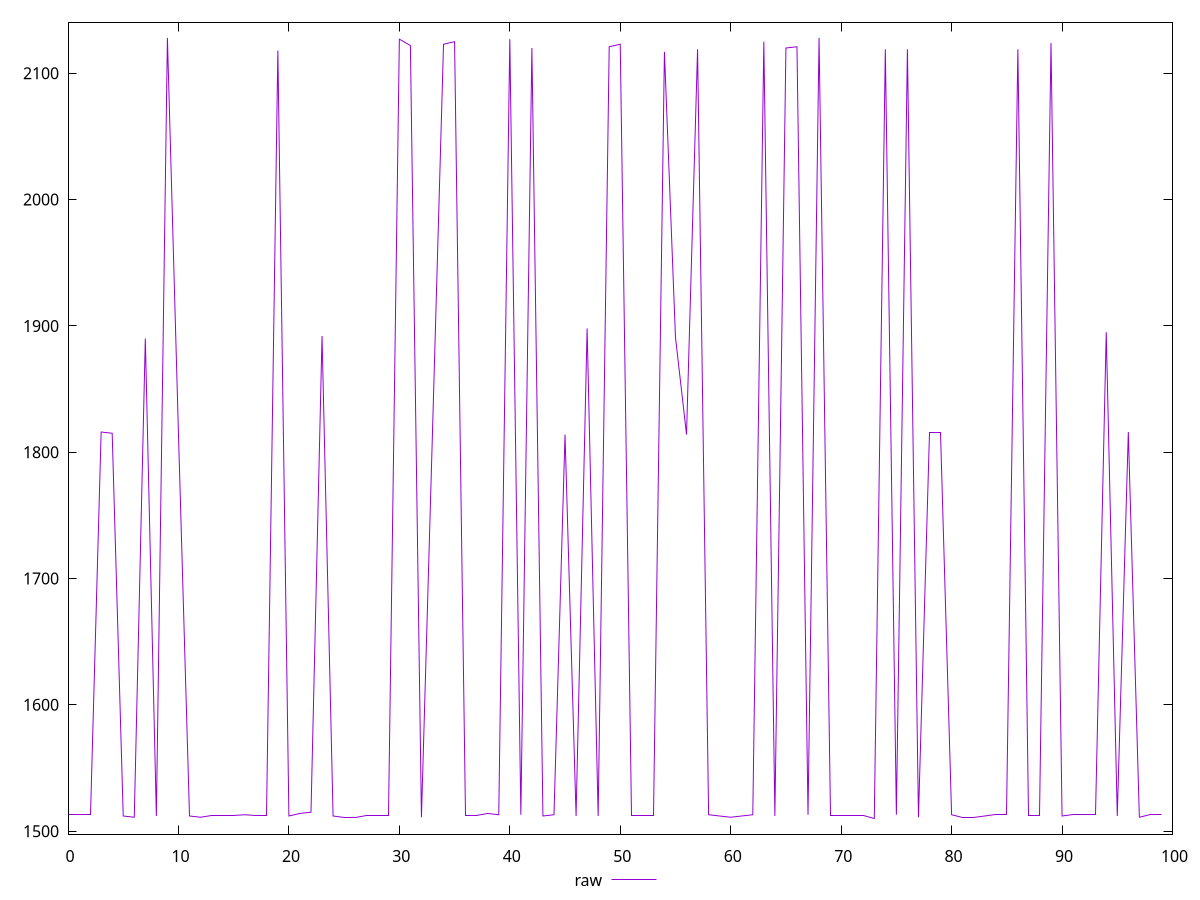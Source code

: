 reset
set terminal svg size 640, 490 enhanced background rgb 'white'
set output "reprap/metrics/samples/pages+cached+noexternal+nofonts/raw/values.svg"

$raw <<EOF
0 1513
1 1513
2 1513
3 1816
4 1815
5 1512
6 1511
7 1890
8 1512
9 2128
10 1815
11 1512
12 1511
13 1512
14 1512
15 1512
16 1513
17 1512
18 1512
19 2118
20 1512
21 1514
22 1515
23 1892
24 1512
25 1511
26 1511
27 1512
28 1512
29 1512
30 2127
31 2122
32 1511
33 1816
34 2123
35 2125
36 1512
37 1512
38 1514
39 1513
40 2127
41 1513
42 2120
43 1512
44 1513
45 1814
46 1512
47 1898
48 1512
49 2121
50 2123
51 1512
52 1512
53 1512
54 2117
55 1891
56 1814
57 2119
58 1513
59 1512
60 1511
61 1512
62 1513
63 2125
64 1512
65 2120
66 2121
67 1513
68 2128
69 1512
70 1512
71 1512
72 1512
73 1510
74 2119
75 1513
76 2119
77 1511
78 1816
79 1816
80 1513
81 1511
82 1511
83 1512
84 1513
85 1513
86 2119
87 1512
88 1512
89 2124
90 1512
91 1513
92 1513
93 1513
94 1895
95 1512
96 1816
97 1511
98 1513
99 1513
EOF

set key outside below
set yrange [1497.64:2140.36]

plot \
  $raw title "raw" with line, \


reset